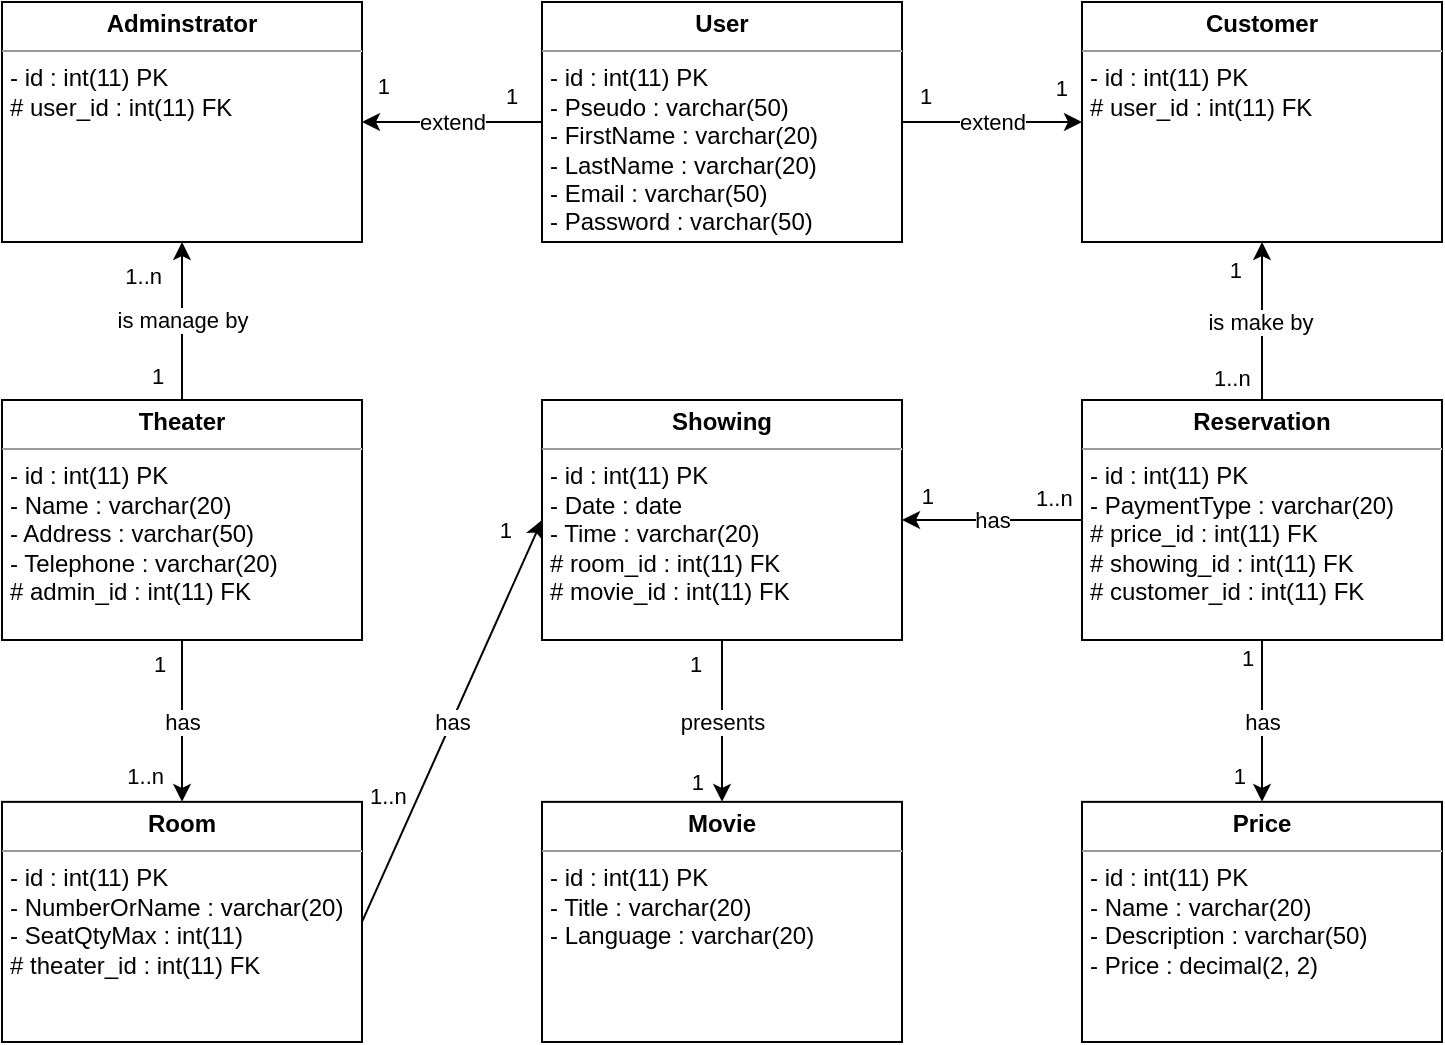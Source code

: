 <mxfile version="20.5.3" type="github" pages="2">
  <diagram id="gn1g1uADcrDrY_rKnY28" name="Page-1">
    <mxGraphModel dx="1662" dy="762" grid="1" gridSize="10" guides="1" tooltips="1" connect="1" arrows="1" fold="1" page="1" pageScale="1" pageWidth="827" pageHeight="1169" math="0" shadow="0">
      <root>
        <mxCell id="0" />
        <mxCell id="1" parent="0" />
        <mxCell id="pxloyE2LS41ZMPrz6FxU-19" value="&lt;p style=&quot;margin: 0px ; margin-top: 4px ; text-align: center&quot;&gt;&lt;b&gt;Theater&lt;/b&gt;&lt;/p&gt;&lt;hr size=&quot;1&quot;&gt;&lt;p style=&quot;margin: 0px ; margin-left: 4px&quot;&gt;- id : int(11) PK&lt;/p&gt;&lt;p style=&quot;margin: 0px ; margin-left: 4px&quot;&gt;- Name : varchar(20)&lt;/p&gt;&lt;p style=&quot;margin: 0px ; margin-left: 4px&quot;&gt;- Address : varchar(50)&lt;/p&gt;&lt;p style=&quot;margin: 0px ; margin-left: 4px&quot;&gt;- Telephone : varchar(20)&lt;/p&gt;&lt;p style=&quot;margin: 0px ; margin-left: 4px&quot;&gt;&lt;span style=&quot;background-color: initial;&quot;&gt;# admin_id : int(11) FK&lt;/span&gt;&lt;br&gt;&lt;/p&gt;" style="verticalAlign=top;align=left;overflow=fill;fontSize=12;fontFamily=Helvetica;html=1;" parent="1" vertex="1">
          <mxGeometry x="54" y="249" width="180" height="120" as="geometry" />
        </mxCell>
        <mxCell id="pxloyE2LS41ZMPrz6FxU-20" value="&lt;p style=&quot;margin: 0px ; margin-top: 4px ; text-align: center&quot;&gt;&lt;b&gt;Room&lt;/b&gt;&lt;/p&gt;&lt;hr size=&quot;1&quot;&gt;&lt;p style=&quot;margin: 0px ; margin-left: 4px&quot;&gt;- id : int(11) PK&lt;/p&gt;&lt;p style=&quot;margin: 0px ; margin-left: 4px&quot;&gt;- NumberOrName : varchar(20)&lt;/p&gt;&lt;p style=&quot;margin: 0px ; margin-left: 4px&quot;&gt;- SeatQtyMax : int(11)&lt;/p&gt;&lt;p style=&quot;margin: 0px ; margin-left: 4px&quot;&gt;# theater_id : int(11) FK&lt;/p&gt;&lt;p style=&quot;margin: 0px ; margin-left: 4px&quot;&gt;&lt;br&gt;&lt;/p&gt;" style="verticalAlign=top;align=left;overflow=fill;fontSize=12;fontFamily=Helvetica;html=1;" parent="1" vertex="1">
          <mxGeometry x="54" y="449.93" width="180" height="120.07" as="geometry" />
        </mxCell>
        <mxCell id="pxloyE2LS41ZMPrz6FxU-21" value="&lt;p style=&quot;margin: 0px ; margin-top: 4px ; text-align: center&quot;&gt;&lt;b&gt;Movie&lt;/b&gt;&lt;/p&gt;&lt;hr size=&quot;1&quot;&gt;&lt;p style=&quot;margin: 0px ; margin-left: 4px&quot;&gt;- id : int(11) PK&lt;/p&gt;&lt;p style=&quot;margin: 0px ; margin-left: 4px&quot;&gt;- Title : varchar(20)&lt;/p&gt;&lt;p style=&quot;margin: 0px ; margin-left: 4px&quot;&gt;- Language : varchar(20)&lt;/p&gt;" style="verticalAlign=top;align=left;overflow=fill;fontSize=12;fontFamily=Helvetica;html=1;" parent="1" vertex="1">
          <mxGeometry x="324" y="449.93" width="180" height="120.07" as="geometry" />
        </mxCell>
        <mxCell id="pxloyE2LS41ZMPrz6FxU-23" value="&lt;p style=&quot;margin: 0px ; margin-top: 4px ; text-align: center&quot;&gt;&lt;b&gt;Customer&lt;/b&gt;&lt;/p&gt;&lt;hr size=&quot;1&quot;&gt;&lt;p style=&quot;margin: 0px ; margin-left: 4px&quot;&gt;- id : int(11) PK&lt;/p&gt;&lt;p style=&quot;margin: 0px ; margin-left: 4px&quot;&gt;# user_id : int(11) FK&lt;/p&gt;" style="verticalAlign=top;align=left;overflow=fill;fontSize=12;fontFamily=Helvetica;html=1;" parent="1" vertex="1">
          <mxGeometry x="594" y="50" width="180" height="120" as="geometry" />
        </mxCell>
        <mxCell id="pxloyE2LS41ZMPrz6FxU-24" value="&lt;p style=&quot;margin: 0px ; margin-top: 4px ; text-align: center&quot;&gt;&lt;b&gt;User&lt;/b&gt;&lt;/p&gt;&lt;hr size=&quot;1&quot;&gt;&lt;p style=&quot;margin: 0px ; margin-left: 4px&quot;&gt;- id : int(11) PK&lt;/p&gt;&lt;p style=&quot;margin: 0px ; margin-left: 4px&quot;&gt;- Pseudo : varchar(50)&lt;/p&gt;&lt;p style=&quot;margin: 0px ; margin-left: 4px&quot;&gt;- FirstName : varchar(20)&lt;/p&gt;&lt;p style=&quot;margin: 0px ; margin-left: 4px&quot;&gt;- LastName : varchar(20)&lt;/p&gt;&lt;p style=&quot;margin: 0px ; margin-left: 4px&quot;&gt;- Email : varchar(50)&lt;/p&gt;&lt;p style=&quot;margin: 0px ; margin-left: 4px&quot;&gt;- Password : varchar(50)&lt;/p&gt;&lt;p style=&quot;margin: 0px ; margin-left: 4px&quot;&gt;&lt;br&gt;&lt;/p&gt;" style="verticalAlign=top;align=left;overflow=fill;fontSize=12;fontFamily=Helvetica;html=1;" parent="1" vertex="1">
          <mxGeometry x="324" y="50" width="180" height="120" as="geometry" />
        </mxCell>
        <mxCell id="pxloyE2LS41ZMPrz6FxU-25" value="&lt;p style=&quot;margin: 0px ; margin-top: 4px ; text-align: center&quot;&gt;&lt;b&gt;Adminstrator&lt;/b&gt;&lt;/p&gt;&lt;hr size=&quot;1&quot;&gt;&lt;p style=&quot;margin: 0px ; margin-left: 4px&quot;&gt;- id : int(11) PK&lt;/p&gt;&lt;p style=&quot;margin: 0px ; margin-left: 4px&quot;&gt;# user_id : int(11) FK&lt;/p&gt;" style="verticalAlign=top;align=left;overflow=fill;fontSize=12;fontFamily=Helvetica;html=1;" parent="1" vertex="1">
          <mxGeometry x="54" y="50" width="180" height="120" as="geometry" />
        </mxCell>
        <mxCell id="pxloyE2LS41ZMPrz6FxU-30" value="" style="endArrow=classic;html=1;rounded=0;entryX=0.5;entryY=1;entryDx=0;entryDy=0;exitX=0.5;exitY=0;exitDx=0;exitDy=0;" parent="1" source="pxloyE2LS41ZMPrz6FxU-19" target="pxloyE2LS41ZMPrz6FxU-25" edge="1">
          <mxGeometry relative="1" as="geometry">
            <mxPoint x="104" y="200" as="sourcePoint" />
            <mxPoint x="324" y="130.04" as="targetPoint" />
          </mxGeometry>
        </mxCell>
        <mxCell id="pxloyE2LS41ZMPrz6FxU-31" value="is manage by" style="edgeLabel;resizable=0;html=1;align=center;verticalAlign=middle;" parent="pxloyE2LS41ZMPrz6FxU-30" connectable="0" vertex="1">
          <mxGeometry relative="1" as="geometry">
            <mxPoint y="-1" as="offset" />
          </mxGeometry>
        </mxCell>
        <mxCell id="pxloyE2LS41ZMPrz6FxU-32" value="1" style="edgeLabel;resizable=0;html=1;align=left;verticalAlign=bottom;" parent="pxloyE2LS41ZMPrz6FxU-30" connectable="0" vertex="1">
          <mxGeometry x="-1" relative="1" as="geometry">
            <mxPoint x="-17" y="-4" as="offset" />
          </mxGeometry>
        </mxCell>
        <mxCell id="pxloyE2LS41ZMPrz6FxU-33" value="1..n" style="edgeLabel;resizable=0;html=1;align=right;verticalAlign=bottom;" parent="pxloyE2LS41ZMPrz6FxU-30" connectable="0" vertex="1">
          <mxGeometry x="1" relative="1" as="geometry">
            <mxPoint x="-10" y="25" as="offset" />
          </mxGeometry>
        </mxCell>
        <mxCell id="pxloyE2LS41ZMPrz6FxU-35" value="" style="endArrow=classic;html=1;rounded=0;exitX=0.5;exitY=1;exitDx=0;exitDy=0;entryX=0.5;entryY=0;entryDx=0;entryDy=0;" parent="1" source="pxloyE2LS41ZMPrz6FxU-19" target="pxloyE2LS41ZMPrz6FxU-20" edge="1">
          <mxGeometry relative="1" as="geometry">
            <mxPoint x="108" y="479" as="sourcePoint" />
            <mxPoint x="204" y="400" as="targetPoint" />
          </mxGeometry>
        </mxCell>
        <mxCell id="pxloyE2LS41ZMPrz6FxU-36" value="has" style="edgeLabel;resizable=0;html=1;align=center;verticalAlign=middle;" parent="pxloyE2LS41ZMPrz6FxU-35" connectable="0" vertex="1">
          <mxGeometry relative="1" as="geometry" />
        </mxCell>
        <mxCell id="pxloyE2LS41ZMPrz6FxU-37" value="1" style="edgeLabel;resizable=0;html=1;align=left;verticalAlign=bottom;" parent="pxloyE2LS41ZMPrz6FxU-35" connectable="0" vertex="1">
          <mxGeometry x="-1" relative="1" as="geometry">
            <mxPoint x="-16" y="20" as="offset" />
          </mxGeometry>
        </mxCell>
        <mxCell id="pxloyE2LS41ZMPrz6FxU-38" value="1..n" style="edgeLabel;resizable=0;html=1;align=right;verticalAlign=bottom;" parent="pxloyE2LS41ZMPrz6FxU-35" connectable="0" vertex="1">
          <mxGeometry x="1" relative="1" as="geometry">
            <mxPoint x="-9" y="-5" as="offset" />
          </mxGeometry>
        </mxCell>
        <mxCell id="bhPJH6hLJn69tjD6x8yb-1" value="&lt;p style=&quot;margin: 0px ; margin-top: 4px ; text-align: center&quot;&gt;&lt;b&gt;Reservation&lt;/b&gt;&lt;/p&gt;&lt;hr size=&quot;1&quot;&gt;&lt;p style=&quot;margin: 0px ; margin-left: 4px&quot;&gt;- id : int(11) PK&lt;/p&gt;&lt;p style=&quot;margin: 0px ; margin-left: 4px&quot;&gt;- PaymentType : varchar(20)&lt;/p&gt;&lt;p style=&quot;margin: 0px ; margin-left: 4px&quot;&gt;&lt;span&gt;# price_id : int(11) FK&lt;/span&gt;&lt;/p&gt;&lt;p style=&quot;margin: 0px ; margin-left: 4px&quot;&gt;&lt;span&gt;# showing_id : int(11) FK&lt;/span&gt;&lt;/p&gt;&lt;p style=&quot;margin: 0px ; margin-left: 4px&quot;&gt;&lt;span&gt;# customer_id : int(11) FK&lt;/span&gt;&lt;/p&gt;" style="verticalAlign=top;align=left;overflow=fill;fontSize=12;fontFamily=Helvetica;html=1;" parent="1" vertex="1">
          <mxGeometry x="594" y="249" width="180" height="120" as="geometry" />
        </mxCell>
        <mxCell id="bhPJH6hLJn69tjD6x8yb-11" value="1" style="endArrow=classic;html=1;rounded=0;entryX=0.5;entryY=1;entryDx=0;entryDy=0;exitX=0.5;exitY=0;exitDx=0;exitDy=0;" parent="1" source="bhPJH6hLJn69tjD6x8yb-1" target="pxloyE2LS41ZMPrz6FxU-23" edge="1">
          <mxGeometry relative="1" as="geometry">
            <mxPoint x="724" y="220" as="sourcePoint" />
            <mxPoint x="558" y="790" as="targetPoint" />
          </mxGeometry>
        </mxCell>
        <mxCell id="bhPJH6hLJn69tjD6x8yb-12" value="is make by" style="edgeLabel;resizable=0;html=1;align=center;verticalAlign=middle;" parent="bhPJH6hLJn69tjD6x8yb-11" connectable="0" vertex="1">
          <mxGeometry relative="1" as="geometry">
            <mxPoint x="-1" as="offset" />
          </mxGeometry>
        </mxCell>
        <mxCell id="bhPJH6hLJn69tjD6x8yb-13" value="1..n" style="edgeLabel;resizable=0;html=1;align=left;verticalAlign=bottom;" parent="bhPJH6hLJn69tjD6x8yb-11" connectable="0" vertex="1">
          <mxGeometry x="-1" relative="1" as="geometry">
            <mxPoint x="-26" y="-3" as="offset" />
          </mxGeometry>
        </mxCell>
        <mxCell id="bhPJH6hLJn69tjD6x8yb-14" value="1" style="edgeLabel;resizable=0;html=1;align=right;verticalAlign=bottom;" parent="bhPJH6hLJn69tjD6x8yb-11" connectable="0" vertex="1">
          <mxGeometry x="1" relative="1" as="geometry">
            <mxPoint x="-10" y="22" as="offset" />
          </mxGeometry>
        </mxCell>
        <mxCell id="bhPJH6hLJn69tjD6x8yb-20" value="" style="endArrow=classic;html=1;rounded=0;exitX=1;exitY=0.5;exitDx=0;exitDy=0;entryX=0;entryY=0.5;entryDx=0;entryDy=0;" parent="1" source="pxloyE2LS41ZMPrz6FxU-24" target="pxloyE2LS41ZMPrz6FxU-23" edge="1">
          <mxGeometry relative="1" as="geometry">
            <mxPoint x="602" y="430" as="sourcePoint" />
            <mxPoint x="674" y="90" as="targetPoint" />
          </mxGeometry>
        </mxCell>
        <mxCell id="bhPJH6hLJn69tjD6x8yb-21" value="extend" style="edgeLabel;resizable=0;html=1;align=center;verticalAlign=middle;" parent="bhPJH6hLJn69tjD6x8yb-20" connectable="0" vertex="1">
          <mxGeometry relative="1" as="geometry" />
        </mxCell>
        <mxCell id="bhPJH6hLJn69tjD6x8yb-22" value="1" style="edgeLabel;resizable=0;html=1;align=left;verticalAlign=bottom;" parent="bhPJH6hLJn69tjD6x8yb-20" connectable="0" vertex="1">
          <mxGeometry x="-1" relative="1" as="geometry">
            <mxPoint x="7" y="-5" as="offset" />
          </mxGeometry>
        </mxCell>
        <mxCell id="bhPJH6hLJn69tjD6x8yb-23" value="1" style="edgeLabel;resizable=0;html=1;align=right;verticalAlign=bottom;" parent="bhPJH6hLJn69tjD6x8yb-20" connectable="0" vertex="1">
          <mxGeometry x="1" relative="1" as="geometry">
            <mxPoint x="-7" y="-9" as="offset" />
          </mxGeometry>
        </mxCell>
        <mxCell id="bhPJH6hLJn69tjD6x8yb-28" value="" style="endArrow=classic;html=1;rounded=0;exitX=0;exitY=0.5;exitDx=0;exitDy=0;entryX=1;entryY=0.5;entryDx=0;entryDy=0;" parent="1" source="pxloyE2LS41ZMPrz6FxU-24" target="pxloyE2LS41ZMPrz6FxU-25" edge="1">
          <mxGeometry relative="1" as="geometry">
            <mxPoint x="448" y="480" as="sourcePoint" />
            <mxPoint x="398" y="200" as="targetPoint" />
          </mxGeometry>
        </mxCell>
        <mxCell id="bhPJH6hLJn69tjD6x8yb-29" value="extend" style="edgeLabel;resizable=0;html=1;align=center;verticalAlign=middle;" parent="bhPJH6hLJn69tjD6x8yb-28" connectable="0" vertex="1">
          <mxGeometry relative="1" as="geometry" />
        </mxCell>
        <mxCell id="bhPJH6hLJn69tjD6x8yb-30" value="1" style="edgeLabel;resizable=0;html=1;align=left;verticalAlign=bottom;" parent="bhPJH6hLJn69tjD6x8yb-28" connectable="0" vertex="1">
          <mxGeometry x="-1" relative="1" as="geometry">
            <mxPoint x="-20" y="-5" as="offset" />
          </mxGeometry>
        </mxCell>
        <mxCell id="bhPJH6hLJn69tjD6x8yb-31" value="1" style="edgeLabel;resizable=0;html=1;align=right;verticalAlign=bottom;" parent="bhPJH6hLJn69tjD6x8yb-28" connectable="0" vertex="1">
          <mxGeometry x="1" relative="1" as="geometry">
            <mxPoint x="14" y="-10" as="offset" />
          </mxGeometry>
        </mxCell>
        <mxCell id="bhPJH6hLJn69tjD6x8yb-36" value="&lt;p style=&quot;margin: 0px ; margin-top: 4px ; text-align: center&quot;&gt;&lt;b&gt;Showing&lt;/b&gt;&lt;/p&gt;&lt;hr size=&quot;1&quot;&gt;&lt;p style=&quot;margin: 0px ; margin-left: 4px&quot;&gt;- id : int(11) PK&lt;/p&gt;&lt;p style=&quot;margin: 0px ; margin-left: 4px&quot;&gt;- Date : date&lt;/p&gt;&lt;p style=&quot;margin: 0px ; margin-left: 4px&quot;&gt;- Time : varchar(20)&lt;/p&gt;&lt;p style=&quot;margin: 0px ; margin-left: 4px&quot;&gt;# room_id : int(11) FK&lt;/p&gt;&lt;p style=&quot;margin: 0px ; margin-left: 4px&quot;&gt;# movie_id : int(11) FK&lt;br&gt;&lt;/p&gt;" style="verticalAlign=top;align=left;overflow=fill;fontSize=12;fontFamily=Helvetica;html=1;" parent="1" vertex="1">
          <mxGeometry x="324" y="249" width="180" height="120" as="geometry" />
        </mxCell>
        <mxCell id="bhPJH6hLJn69tjD6x8yb-39" value="" style="endArrow=classic;html=1;rounded=0;exitX=0.5;exitY=1;exitDx=0;exitDy=0;entryX=0.5;entryY=0;entryDx=0;entryDy=0;" parent="1" source="bhPJH6hLJn69tjD6x8yb-36" target="pxloyE2LS41ZMPrz6FxU-21" edge="1">
          <mxGeometry relative="1" as="geometry">
            <mxPoint x="218" y="669" as="sourcePoint" />
            <mxPoint x="138" y="699" as="targetPoint" />
          </mxGeometry>
        </mxCell>
        <mxCell id="bhPJH6hLJn69tjD6x8yb-40" value="presents" style="edgeLabel;resizable=0;html=1;align=center;verticalAlign=middle;" parent="bhPJH6hLJn69tjD6x8yb-39" connectable="0" vertex="1">
          <mxGeometry relative="1" as="geometry" />
        </mxCell>
        <mxCell id="bhPJH6hLJn69tjD6x8yb-41" value="1" style="edgeLabel;resizable=0;html=1;align=left;verticalAlign=bottom;" parent="bhPJH6hLJn69tjD6x8yb-39" connectable="0" vertex="1">
          <mxGeometry x="-1" relative="1" as="geometry">
            <mxPoint x="-18" y="20" as="offset" />
          </mxGeometry>
        </mxCell>
        <mxCell id="bhPJH6hLJn69tjD6x8yb-42" value="1" style="edgeLabel;resizable=0;html=1;align=right;verticalAlign=bottom;" parent="bhPJH6hLJn69tjD6x8yb-39" connectable="0" vertex="1">
          <mxGeometry x="1" relative="1" as="geometry">
            <mxPoint x="-9" y="-2" as="offset" />
          </mxGeometry>
        </mxCell>
        <mxCell id="bhPJH6hLJn69tjD6x8yb-47" value="" style="endArrow=classic;html=1;rounded=0;exitX=0;exitY=0.5;exitDx=0;exitDy=0;entryX=1;entryY=0.5;entryDx=0;entryDy=0;" parent="1" source="bhPJH6hLJn69tjD6x8yb-1" target="bhPJH6hLJn69tjD6x8yb-36" edge="1">
          <mxGeometry relative="1" as="geometry">
            <mxPoint x="368" y="619" as="sourcePoint" />
            <mxPoint x="544" y="339" as="targetPoint" />
          </mxGeometry>
        </mxCell>
        <mxCell id="bhPJH6hLJn69tjD6x8yb-48" value="has" style="edgeLabel;resizable=0;html=1;align=center;verticalAlign=middle;" parent="bhPJH6hLJn69tjD6x8yb-47" connectable="0" vertex="1">
          <mxGeometry relative="1" as="geometry" />
        </mxCell>
        <mxCell id="bhPJH6hLJn69tjD6x8yb-49" value="1..n" style="edgeLabel;resizable=0;html=1;align=left;verticalAlign=bottom;" parent="bhPJH6hLJn69tjD6x8yb-47" connectable="0" vertex="1">
          <mxGeometry x="-1" relative="1" as="geometry">
            <mxPoint x="-25" y="-3" as="offset" />
          </mxGeometry>
        </mxCell>
        <mxCell id="bhPJH6hLJn69tjD6x8yb-50" value="1" style="edgeLabel;resizable=0;html=1;align=right;verticalAlign=bottom;" parent="bhPJH6hLJn69tjD6x8yb-47" connectable="0" vertex="1">
          <mxGeometry x="1" relative="1" as="geometry">
            <mxPoint x="16" y="-4" as="offset" />
          </mxGeometry>
        </mxCell>
        <mxCell id="bhPJH6hLJn69tjD6x8yb-60" value="&lt;p style=&quot;margin: 0px ; margin-top: 4px ; text-align: center&quot;&gt;&lt;b&gt;Price&lt;/b&gt;&lt;/p&gt;&lt;hr size=&quot;1&quot;&gt;&lt;p style=&quot;margin: 0px ; margin-left: 4px&quot;&gt;- id : int(11) PK&lt;/p&gt;&lt;p style=&quot;margin: 0px ; margin-left: 4px&quot;&gt;- Name : varchar(20)&lt;/p&gt;&lt;p style=&quot;margin: 0px ; margin-left: 4px&quot;&gt;- Description : varchar(50)&lt;/p&gt;&lt;p style=&quot;margin: 0px ; margin-left: 4px&quot;&gt;- Price : decimal(2, 2)&lt;/p&gt;" style="verticalAlign=top;align=left;overflow=fill;fontSize=12;fontFamily=Helvetica;html=1;" parent="1" vertex="1">
          <mxGeometry x="594" y="449.93" width="180" height="120.07" as="geometry" />
        </mxCell>
        <mxCell id="bhPJH6hLJn69tjD6x8yb-61" value="" style="endArrow=classic;html=1;rounded=0;entryX=0.5;entryY=0;entryDx=0;entryDy=0;exitX=0.5;exitY=1;exitDx=0;exitDy=0;" parent="1" source="bhPJH6hLJn69tjD6x8yb-1" target="bhPJH6hLJn69tjD6x8yb-60" edge="1">
          <mxGeometry relative="1" as="geometry">
            <mxPoint x="554" y="369" as="sourcePoint" />
            <mxPoint x="714" y="369" as="targetPoint" />
          </mxGeometry>
        </mxCell>
        <mxCell id="bhPJH6hLJn69tjD6x8yb-62" value="has" style="edgeLabel;resizable=0;html=1;align=center;verticalAlign=middle;" parent="bhPJH6hLJn69tjD6x8yb-61" connectable="0" vertex="1">
          <mxGeometry relative="1" as="geometry" />
        </mxCell>
        <mxCell id="bhPJH6hLJn69tjD6x8yb-63" value="1" style="edgeLabel;resizable=0;html=1;align=left;verticalAlign=bottom;" parent="bhPJH6hLJn69tjD6x8yb-61" connectable="0" vertex="1">
          <mxGeometry x="-1" relative="1" as="geometry">
            <mxPoint x="-12" y="17" as="offset" />
          </mxGeometry>
        </mxCell>
        <mxCell id="bhPJH6hLJn69tjD6x8yb-64" value="1" style="edgeLabel;resizable=0;html=1;align=right;verticalAlign=bottom;" parent="bhPJH6hLJn69tjD6x8yb-61" connectable="0" vertex="1">
          <mxGeometry x="1" relative="1" as="geometry">
            <mxPoint x="-8" y="-5" as="offset" />
          </mxGeometry>
        </mxCell>
        <mxCell id="vuyppv7UaTAfNrmiqc8r-5" value="" style="endArrow=classic;html=1;rounded=0;entryX=0;entryY=0.5;entryDx=0;entryDy=0;exitX=1;exitY=0.5;exitDx=0;exitDy=0;" parent="1" source="pxloyE2LS41ZMPrz6FxU-20" target="bhPJH6hLJn69tjD6x8yb-36" edge="1">
          <mxGeometry relative="1" as="geometry">
            <mxPoint x="254" y="410" as="sourcePoint" />
            <mxPoint x="484" y="250" as="targetPoint" />
          </mxGeometry>
        </mxCell>
        <mxCell id="vuyppv7UaTAfNrmiqc8r-6" value="has" style="edgeLabel;resizable=0;html=1;align=center;verticalAlign=middle;" parent="vuyppv7UaTAfNrmiqc8r-5" connectable="0" vertex="1">
          <mxGeometry relative="1" as="geometry" />
        </mxCell>
        <mxCell id="vuyppv7UaTAfNrmiqc8r-7" value="1..n" style="edgeLabel;resizable=0;html=1;align=left;verticalAlign=bottom;" parent="vuyppv7UaTAfNrmiqc8r-5" connectable="0" vertex="1">
          <mxGeometry x="-1" relative="1" as="geometry">
            <mxPoint x="2" y="-54" as="offset" />
          </mxGeometry>
        </mxCell>
        <mxCell id="vuyppv7UaTAfNrmiqc8r-8" value="1" style="edgeLabel;resizable=0;html=1;align=right;verticalAlign=bottom;" parent="vuyppv7UaTAfNrmiqc8r-5" connectable="0" vertex="1">
          <mxGeometry x="1" relative="1" as="geometry">
            <mxPoint x="-14" y="13" as="offset" />
          </mxGeometry>
        </mxCell>
      </root>
    </mxGraphModel>
  </diagram>
  <diagram id="5n2cu9X_M6HLrLUtGKDn" name="Page-2">
    <mxGraphModel dx="5540" dy="2540" grid="1" gridSize="10" guides="1" tooltips="1" connect="1" arrows="1" fold="1" page="1" pageScale="1" pageWidth="827" pageHeight="1169" math="0" shadow="0">
      <root>
        <mxCell id="0" />
        <mxCell id="1" parent="0" />
        <mxCell id="mI4yjjVioNBe-Yd8I1r4-2" value="&lt;p style=&quot;margin:0px;margin-top:4px;text-align:center;&quot;&gt;&lt;b&gt;User&lt;/b&gt;&lt;/p&gt;&lt;hr size=&quot;1&quot;&gt;&lt;p style=&quot;margin:0px;margin-left:4px;&quot;&gt;- id&lt;/p&gt;&lt;p style=&quot;margin:0px;margin-left:4px;&quot;&gt;- speudo&lt;/p&gt;&lt;p style=&quot;margin:0px;margin-left:4px;&quot;&gt;- firstname&lt;/p&gt;&lt;p style=&quot;margin:0px;margin-left:4px;&quot;&gt;- lastname&lt;/p&gt;&lt;p style=&quot;margin:0px;margin-left:4px;&quot;&gt;- email&lt;/p&gt;&lt;p style=&quot;margin:0px;margin-left:4px;&quot;&gt;- password&lt;/p&gt;&lt;p style=&quot;margin:0px;margin-left:4px;&quot;&gt;- role&lt;/p&gt;" style="verticalAlign=top;align=left;overflow=fill;fontSize=12;fontFamily=Helvetica;html=1;fillColor=#FFFFC0;" vertex="1" parent="1">
          <mxGeometry x="333" y="14" width="160" height="140" as="geometry" />
        </mxCell>
        <mxCell id="75I55Jk1xzkpSNGKFOKv-5" style="edgeStyle=orthogonalEdgeStyle;rounded=0;orthogonalLoop=1;jettySize=auto;html=1;entryX=0.5;entryY=0;entryDx=0;entryDy=0;" edge="1" parent="1" source="DyM7JuEnP-XxKG2MLE6O-1" target="f14kv7XcFt5IMZ00B-av-1">
          <mxGeometry relative="1" as="geometry" />
        </mxCell>
        <mxCell id="DyM7JuEnP-XxKG2MLE6O-1" value="&lt;p style=&quot;margin:0px;margin-top:4px;text-align:center;&quot;&gt;&lt;b&gt;Customer&lt;/b&gt;&lt;/p&gt;&lt;hr size=&quot;1&quot;&gt;&lt;p style=&quot;margin:0px;margin-left:4px;&quot;&gt;- id&lt;/p&gt;" style="verticalAlign=top;align=left;overflow=fill;fontSize=12;fontFamily=Helvetica;html=1;fillColor=#FFFFC0;" vertex="1" parent="1">
          <mxGeometry x="493" y="220" width="160" height="70" as="geometry" />
        </mxCell>
        <mxCell id="75I55Jk1xzkpSNGKFOKv-1" style="edgeStyle=orthogonalEdgeStyle;rounded=0;orthogonalLoop=1;jettySize=auto;html=1;entryX=0.5;entryY=0;entryDx=0;entryDy=0;" edge="1" parent="1" source="xfjvlvNq3erFRb0TDwO_-1" target="LIwZEnsQAAgLuCCmln2l-1">
          <mxGeometry relative="1" as="geometry" />
        </mxCell>
        <mxCell id="xfjvlvNq3erFRb0TDwO_-1" value="&lt;p style=&quot;margin:0px;margin-top:4px;text-align:center;&quot;&gt;&lt;b&gt;Manager&lt;/b&gt;&lt;/p&gt;&lt;hr size=&quot;1&quot;&gt;&lt;p style=&quot;margin:0px;margin-left:4px;&quot;&gt;- id&lt;/p&gt;" style="verticalAlign=top;align=left;overflow=fill;fontSize=12;fontFamily=Helvetica;html=1;fillColor=#FFFFC0;" vertex="1" parent="1">
          <mxGeometry x="173" y="220" width="160" height="70" as="geometry" />
        </mxCell>
        <mxCell id="75I55Jk1xzkpSNGKFOKv-2" style="edgeStyle=orthogonalEdgeStyle;rounded=0;orthogonalLoop=1;jettySize=auto;html=1;entryX=0.5;entryY=0;entryDx=0;entryDy=0;" edge="1" parent="1" source="LIwZEnsQAAgLuCCmln2l-1" target="179UCSulVDHbVf-2lWNd-1">
          <mxGeometry relative="1" as="geometry" />
        </mxCell>
        <mxCell id="LIwZEnsQAAgLuCCmln2l-1" value="&lt;p style=&quot;margin:0px;margin-top:4px;text-align:center;&quot;&gt;&lt;b&gt;Theater&lt;/b&gt;&lt;/p&gt;&lt;hr size=&quot;1&quot;&gt;&lt;p style=&quot;margin:0px;margin-left:4px;&quot;&gt;- id&lt;/p&gt;&lt;p style=&quot;margin:0px;margin-left:4px;&quot;&gt;- name&lt;/p&gt;&lt;p style=&quot;margin:0px;margin-left:4px;&quot;&gt;- address&lt;/p&gt;&lt;p style=&quot;margin:0px;margin-left:4px;&quot;&gt;- phone&lt;/p&gt;&lt;p style=&quot;margin:0px;margin-left:4px;&quot;&gt;&lt;br&gt;&lt;/p&gt;" style="verticalAlign=top;align=left;overflow=fill;fontSize=12;fontFamily=Helvetica;html=1;fillColor=#FFFFC0;" vertex="1" parent="1">
          <mxGeometry x="64" y="360" width="160" height="110" as="geometry" />
        </mxCell>
        <mxCell id="75I55Jk1xzkpSNGKFOKv-3" style="edgeStyle=orthogonalEdgeStyle;rounded=0;orthogonalLoop=1;jettySize=auto;html=1;entryX=0;entryY=0.5;entryDx=0;entryDy=0;" edge="1" parent="1" source="179UCSulVDHbVf-2lWNd-1" target="pqLdJGgUXyrKtCwEcufm-1">
          <mxGeometry relative="1" as="geometry" />
        </mxCell>
        <mxCell id="179UCSulVDHbVf-2lWNd-1" value="&lt;p style=&quot;margin:0px;margin-top:4px;text-align:center;&quot;&gt;&lt;b&gt;Room&lt;/b&gt;&lt;/p&gt;&lt;hr size=&quot;1&quot;&gt;&lt;p style=&quot;margin:0px;margin-left:4px;&quot;&gt;- id&lt;/p&gt;&lt;p style=&quot;margin:0px;margin-left:4px;&quot;&gt;- numberOrName&lt;/p&gt;&lt;p style=&quot;margin:0px;margin-left:4px;&quot;&gt;- seatQtMax&lt;/p&gt;&lt;p style=&quot;margin:0px;margin-left:4px;&quot;&gt;&lt;br&gt;&lt;/p&gt;" style="verticalAlign=top;align=left;overflow=fill;fontSize=12;fontFamily=Helvetica;html=1;fillColor=#FFFFC0;" vertex="1" parent="1">
          <mxGeometry x="64" y="540" width="160" height="110" as="geometry" />
        </mxCell>
        <mxCell id="75I55Jk1xzkpSNGKFOKv-4" style="edgeStyle=orthogonalEdgeStyle;rounded=0;orthogonalLoop=1;jettySize=auto;html=1;entryX=0.5;entryY=0;entryDx=0;entryDy=0;" edge="1" parent="1" source="pqLdJGgUXyrKtCwEcufm-1" target="P0aYZbDk3un_Rb1M6cH7-1">
          <mxGeometry relative="1" as="geometry" />
        </mxCell>
        <mxCell id="pqLdJGgUXyrKtCwEcufm-1" value="&lt;p style=&quot;margin:0px;margin-top:4px;text-align:center;&quot;&gt;&lt;b&gt;Showing&lt;/b&gt;&lt;/p&gt;&lt;hr size=&quot;1&quot;&gt;&lt;p style=&quot;margin:0px;margin-left:4px;&quot;&gt;- id&lt;/p&gt;&lt;p style=&quot;margin:0px;margin-left:4px;&quot;&gt;- date&lt;/p&gt;&lt;p style=&quot;margin:0px;margin-left:4px;&quot;&gt;- time&lt;/p&gt;" style="verticalAlign=top;align=left;overflow=fill;fontSize=12;fontFamily=Helvetica;html=1;fillColor=#FFFFC0;" vertex="1" parent="1">
          <mxGeometry x="334" y="360" width="160" height="110" as="geometry" />
        </mxCell>
        <mxCell id="P0aYZbDk3un_Rb1M6cH7-1" value="&lt;p style=&quot;margin:0px;margin-top:4px;text-align:center;&quot;&gt;&lt;b&gt;Movie&lt;/b&gt;&lt;/p&gt;&lt;hr size=&quot;1&quot;&gt;&lt;p style=&quot;margin:0px;margin-left:4px;&quot;&gt;- id&lt;/p&gt;&lt;p style=&quot;margin:0px;margin-left:4px;&quot;&gt;- title&lt;/p&gt;&lt;p style=&quot;margin:0px;margin-left:4px;&quot;&gt;- language&lt;/p&gt;" style="verticalAlign=top;align=left;overflow=fill;fontSize=12;fontFamily=Helvetica;html=1;fillColor=#FFFFC0;" vertex="1" parent="1">
          <mxGeometry x="334" y="540" width="160" height="110" as="geometry" />
        </mxCell>
        <mxCell id="75I55Jk1xzkpSNGKFOKv-6" style="edgeStyle=orthogonalEdgeStyle;rounded=0;orthogonalLoop=1;jettySize=auto;html=1;entryX=0.5;entryY=0;entryDx=0;entryDy=0;" edge="1" parent="1" source="f14kv7XcFt5IMZ00B-av-1" target="bz9z72BaSoh68teuq9eb-1">
          <mxGeometry relative="1" as="geometry" />
        </mxCell>
        <mxCell id="75I55Jk1xzkpSNGKFOKv-8" style="edgeStyle=orthogonalEdgeStyle;rounded=0;orthogonalLoop=1;jettySize=auto;html=1;entryX=1;entryY=0.5;entryDx=0;entryDy=0;" edge="1" parent="1" source="f14kv7XcFt5IMZ00B-av-1" target="pqLdJGgUXyrKtCwEcufm-1">
          <mxGeometry relative="1" as="geometry" />
        </mxCell>
        <mxCell id="f14kv7XcFt5IMZ00B-av-1" value="&lt;p style=&quot;margin:0px;margin-top:4px;text-align:center;&quot;&gt;&lt;b&gt;Reservation&lt;/b&gt;&lt;/p&gt;&lt;hr size=&quot;1&quot;&gt;&lt;p style=&quot;margin:0px;margin-left:4px;&quot;&gt;- id&lt;/p&gt;&lt;p style=&quot;margin:0px;margin-left:4px;&quot;&gt;&lt;span style=&quot;background-color: initial;&quot;&gt;- paymentType&lt;/span&gt;&lt;/p&gt;" style="verticalAlign=top;align=left;overflow=fill;fontSize=12;fontFamily=Helvetica;html=1;fillColor=#FFFFC0;" vertex="1" parent="1">
          <mxGeometry x="604" y="360" width="160" height="110" as="geometry" />
        </mxCell>
        <mxCell id="bz9z72BaSoh68teuq9eb-1" value="&lt;p style=&quot;margin:0px;margin-top:4px;text-align:center;&quot;&gt;&lt;b&gt;Price&lt;/b&gt;&lt;/p&gt;&lt;hr size=&quot;1&quot;&gt;&lt;p style=&quot;margin:0px;margin-left:4px;&quot;&gt;- id&lt;/p&gt;&lt;p style=&quot;margin:0px;margin-left:4px;&quot;&gt;&lt;span style=&quot;background-color: initial;&quot;&gt;- name&lt;/span&gt;&lt;/p&gt;&lt;p style=&quot;margin:0px;margin-left:4px;&quot;&gt;&lt;span style=&quot;background-color: initial;&quot;&gt;- description&lt;/span&gt;&lt;/p&gt;&lt;p style=&quot;margin:0px;margin-left:4px;&quot;&gt;&lt;span style=&quot;background-color: initial;&quot;&gt;- price&lt;/span&gt;&lt;/p&gt;" style="verticalAlign=top;align=left;overflow=fill;fontSize=12;fontFamily=Helvetica;html=1;fillColor=#FFFFC0;" vertex="1" parent="1">
          <mxGeometry x="604" y="540" width="160" height="110" as="geometry" />
        </mxCell>
        <mxCell id="2jpl_ahFabGORY4vjG8K-1" value="MCD" style="text;align=center;fontStyle=1;verticalAlign=middle;spacingLeft=3;spacingRight=3;strokeColor=none;rotatable=0;points=[[0,0.5],[1,0.5]];portConstraint=eastwest;" vertex="1" parent="1">
          <mxGeometry x="10" y="14" width="80" height="26" as="geometry" />
        </mxCell>
        <mxCell id="2jpl_ahFabGORY4vjG8K-2" value="" style="endArrow=diamondThin;endFill=1;endSize=24;html=1;rounded=0;exitX=0.5;exitY=0;exitDx=0;exitDy=0;entryX=0;entryY=0.5;entryDx=0;entryDy=0;" edge="1" parent="1" source="xfjvlvNq3erFRb0TDwO_-1" target="mI4yjjVioNBe-Yd8I1r4-2">
          <mxGeometry width="160" relative="1" as="geometry">
            <mxPoint x="130" y="120" as="sourcePoint" />
            <mxPoint x="290" y="120" as="targetPoint" />
            <Array as="points">
              <mxPoint x="253" y="84" />
            </Array>
          </mxGeometry>
        </mxCell>
        <mxCell id="2jpl_ahFabGORY4vjG8K-3" value="" style="endArrow=diamondThin;endFill=1;endSize=24;html=1;rounded=0;exitX=0.5;exitY=0;exitDx=0;exitDy=0;entryX=1;entryY=0.5;entryDx=0;entryDy=0;" edge="1" parent="1" source="DyM7JuEnP-XxKG2MLE6O-1" target="mI4yjjVioNBe-Yd8I1r4-2">
          <mxGeometry width="160" relative="1" as="geometry">
            <mxPoint x="580" y="206" as="sourcePoint" />
            <mxPoint x="660" y="70" as="targetPoint" />
            <Array as="points">
              <mxPoint x="573" y="84" />
            </Array>
          </mxGeometry>
        </mxCell>
        <mxCell id="PfCf-923lu8lFOMRsc6E-1" value="1,n" style="text;html=1;strokeColor=none;fillColor=none;align=center;verticalAlign=middle;whiteSpace=wrap;rounded=0;" vertex="1" parent="1">
          <mxGeometry x="203" y="287" width="60" height="30" as="geometry" />
        </mxCell>
        <mxCell id="SNTpKYzss0tAd9E3lbWF-1" value="1,1" style="text;html=1;strokeColor=none;fillColor=none;align=center;verticalAlign=middle;whiteSpace=wrap;rounded=0;" vertex="1" parent="1">
          <mxGeometry x="94" y="330" width="60" height="30" as="geometry" />
        </mxCell>
        <mxCell id="SNTpKYzss0tAd9E3lbWF-2" value="1,n" style="text;html=1;strokeColor=none;fillColor=none;align=center;verticalAlign=middle;whiteSpace=wrap;rounded=0;" vertex="1" parent="1">
          <mxGeometry x="94" y="468" width="60" height="30" as="geometry" />
        </mxCell>
        <mxCell id="SNTpKYzss0tAd9E3lbWF-3" value="1,1" style="text;html=1;strokeColor=none;fillColor=none;align=center;verticalAlign=middle;whiteSpace=wrap;rounded=0;" vertex="1" parent="1">
          <mxGeometry x="94" y="514" width="60" height="30" as="geometry" />
        </mxCell>
        <mxCell id="SNTpKYzss0tAd9E3lbWF-4" value="1,1" style="text;html=1;strokeColor=none;fillColor=none;align=center;verticalAlign=middle;whiteSpace=wrap;rounded=0;" vertex="1" parent="1">
          <mxGeometry x="210" y="565" width="60" height="30" as="geometry" />
        </mxCell>
        <mxCell id="b4TJBhrCbL2wtplX6BNM-1" value="1,n" style="text;html=1;strokeColor=none;fillColor=none;align=center;verticalAlign=middle;whiteSpace=wrap;rounded=0;" vertex="1" parent="1">
          <mxGeometry x="286" y="385" width="60" height="30" as="geometry" />
        </mxCell>
        <mxCell id="b4TJBhrCbL2wtplX6BNM-2" value="1,1" style="text;html=1;strokeColor=none;fillColor=none;align=center;verticalAlign=middle;whiteSpace=wrap;rounded=0;" vertex="1" parent="1">
          <mxGeometry x="367" y="470" width="60" height="30" as="geometry" />
        </mxCell>
        <mxCell id="b4TJBhrCbL2wtplX6BNM-3" value="1,1" style="text;html=1;strokeColor=none;fillColor=none;align=center;verticalAlign=middle;whiteSpace=wrap;rounded=0;" vertex="1" parent="1">
          <mxGeometry x="367" y="510" width="60" height="30" as="geometry" />
        </mxCell>
        <mxCell id="HLrwIFqt_U5Eify2K3nS-1" value="1,n" style="text;html=1;strokeColor=none;fillColor=none;align=center;verticalAlign=middle;whiteSpace=wrap;rounded=0;" vertex="1" parent="1">
          <mxGeometry x="560" y="287" width="60" height="30" as="geometry" />
        </mxCell>
        <mxCell id="HLrwIFqt_U5Eify2K3nS-2" value="1,1" style="text;html=1;strokeColor=none;fillColor=none;align=center;verticalAlign=middle;whiteSpace=wrap;rounded=0;" vertex="1" parent="1">
          <mxGeometry x="675" y="330" width="60" height="30" as="geometry" />
        </mxCell>
        <mxCell id="HLrwIFqt_U5Eify2K3nS-3" value="1,1" style="text;html=1;strokeColor=none;fillColor=none;align=center;verticalAlign=middle;whiteSpace=wrap;rounded=0;" vertex="1" parent="1">
          <mxGeometry x="557" y="385" width="60" height="30" as="geometry" />
        </mxCell>
        <mxCell id="8E6ve-_-K6aR0YMBDX2Y-1" value="1,n" style="text;html=1;strokeColor=none;fillColor=none;align=center;verticalAlign=middle;whiteSpace=wrap;rounded=0;" vertex="1" parent="1">
          <mxGeometry x="482" y="385" width="60" height="30" as="geometry" />
        </mxCell>
        <mxCell id="8E6ve-_-K6aR0YMBDX2Y-2" value="1,1" style="text;html=1;strokeColor=none;fillColor=none;align=center;verticalAlign=middle;whiteSpace=wrap;rounded=0;" vertex="1" parent="1">
          <mxGeometry x="675" y="470" width="60" height="30" as="geometry" />
        </mxCell>
        <mxCell id="LAQU-KoOLdun7AfXwtjL-1" value="1,1" style="text;html=1;strokeColor=none;fillColor=none;align=center;verticalAlign=middle;whiteSpace=wrap;rounded=0;" vertex="1" parent="1">
          <mxGeometry x="675" y="511" width="60" height="30" as="geometry" />
        </mxCell>
        <mxCell id="WzG4Nw8vI7wUhZarL4T0-1" value="manages" style="text;html=1;strokeColor=none;fillColor=none;align=center;verticalAlign=middle;whiteSpace=wrap;rounded=0;" vertex="1" parent="1">
          <mxGeometry x="138" y="300" width="60" height="30" as="geometry" />
        </mxCell>
        <mxCell id="WzG4Nw8vI7wUhZarL4T0-3" value="makes" style="text;html=1;strokeColor=none;fillColor=none;align=center;verticalAlign=middle;whiteSpace=wrap;rounded=0;" vertex="1" parent="1">
          <mxGeometry x="637" y="300" width="60" height="30" as="geometry" />
        </mxCell>
        <mxCell id="WzG4Nw8vI7wUhZarL4T0-4" value="has" style="text;html=1;strokeColor=none;fillColor=none;align=center;verticalAlign=middle;whiteSpace=wrap;rounded=0;" vertex="1" parent="1">
          <mxGeometry x="131" y="490" width="60" height="30" as="geometry" />
        </mxCell>
        <mxCell id="7h7GHvvnhUItDeM-3UH6-1" value="has" style="text;html=1;strokeColor=none;fillColor=none;align=center;verticalAlign=middle;whiteSpace=wrap;rounded=0;" vertex="1" parent="1">
          <mxGeometry x="263" y="490" width="60" height="30" as="geometry" />
        </mxCell>
        <mxCell id="7h7GHvvnhUItDeM-3UH6-2" value="presents" style="text;html=1;strokeColor=none;fillColor=none;align=center;verticalAlign=middle;whiteSpace=wrap;rounded=0;" vertex="1" parent="1">
          <mxGeometry x="414" y="490" width="60" height="30" as="geometry" />
        </mxCell>
        <mxCell id="qAEup25cuEfwrp5StzWC-1" value="has" style="text;html=1;strokeColor=none;fillColor=none;align=center;verticalAlign=middle;whiteSpace=wrap;rounded=0;" vertex="1" parent="1">
          <mxGeometry x="639" y="490" width="60" height="30" as="geometry" />
        </mxCell>
        <mxCell id="qAEup25cuEfwrp5StzWC-2" value="&lt;p style=&quot;margin:0px;margin-top:4px;text-align:center;&quot;&gt;&lt;b&gt;User&lt;/b&gt;&lt;/p&gt;&lt;hr size=&quot;1&quot;&gt;&lt;p style=&quot;margin:0px;margin-left:4px;&quot;&gt;- &lt;u&gt;id&lt;/u&gt;&lt;/p&gt;&lt;p style=&quot;margin:0px;margin-left:4px;&quot;&gt;- speudo&lt;/p&gt;&lt;p style=&quot;margin:0px;margin-left:4px;&quot;&gt;- firstname&lt;/p&gt;&lt;p style=&quot;margin:0px;margin-left:4px;&quot;&gt;- lastname&lt;/p&gt;&lt;p style=&quot;margin:0px;margin-left:4px;&quot;&gt;- email&lt;/p&gt;&lt;p style=&quot;margin:0px;margin-left:4px;&quot;&gt;- password&lt;/p&gt;&lt;p style=&quot;margin:0px;margin-left:4px;&quot;&gt;- role&lt;/p&gt;" style="verticalAlign=top;align=left;overflow=fill;fontSize=12;fontFamily=Helvetica;html=1;fillColor=#FFFFC0;" vertex="1" parent="1">
          <mxGeometry x="333" y="800" width="160" height="140" as="geometry" />
        </mxCell>
        <mxCell id="qAEup25cuEfwrp5StzWC-3" style="edgeStyle=orthogonalEdgeStyle;rounded=0;orthogonalLoop=1;jettySize=auto;html=1;entryX=0.5;entryY=0;entryDx=0;entryDy=0;" edge="1" parent="1" source="qAEup25cuEfwrp5StzWC-4" target="qAEup25cuEfwrp5StzWC-16">
          <mxGeometry relative="1" as="geometry" />
        </mxCell>
        <mxCell id="qAEup25cuEfwrp5StzWC-4" value="&lt;p style=&quot;margin:0px;margin-top:4px;text-align:center;&quot;&gt;&lt;b&gt;Customer&lt;/b&gt;&lt;/p&gt;&lt;hr size=&quot;1&quot;&gt;&lt;p style=&quot;margin:0px;margin-left:4px;&quot;&gt;- &lt;u&gt;id&lt;/u&gt;&lt;/p&gt;&lt;p style=&quot;margin:0px;margin-left:4px;&quot;&gt;# user_id&lt;/p&gt;" style="verticalAlign=top;align=left;overflow=fill;fontSize=12;fontFamily=Helvetica;html=1;fillColor=#FFFFC0;" vertex="1" parent="1">
          <mxGeometry x="493" y="1006" width="160" height="70" as="geometry" />
        </mxCell>
        <mxCell id="qAEup25cuEfwrp5StzWC-5" style="edgeStyle=orthogonalEdgeStyle;rounded=0;orthogonalLoop=1;jettySize=auto;html=1;entryX=0.5;entryY=0;entryDx=0;entryDy=0;" edge="1" parent="1" source="qAEup25cuEfwrp5StzWC-6" target="qAEup25cuEfwrp5StzWC-8">
          <mxGeometry relative="1" as="geometry" />
        </mxCell>
        <mxCell id="qAEup25cuEfwrp5StzWC-6" value="&lt;p style=&quot;margin:0px;margin-top:4px;text-align:center;&quot;&gt;&lt;b&gt;Manager&lt;/b&gt;&lt;/p&gt;&lt;hr size=&quot;1&quot;&gt;&lt;p style=&quot;margin:0px;margin-left:4px;&quot;&gt;- &lt;u&gt;id&lt;/u&gt;&lt;/p&gt;&lt;p style=&quot;margin:0px;margin-left:4px;&quot;&gt;# user_id&lt;/p&gt;" style="verticalAlign=top;align=left;overflow=fill;fontSize=12;fontFamily=Helvetica;html=1;fillColor=#FFFFC0;" vertex="1" parent="1">
          <mxGeometry x="173" y="1006" width="160" height="70" as="geometry" />
        </mxCell>
        <mxCell id="qAEup25cuEfwrp5StzWC-7" style="edgeStyle=orthogonalEdgeStyle;rounded=0;orthogonalLoop=1;jettySize=auto;html=1;entryX=0.5;entryY=0;entryDx=0;entryDy=0;" edge="1" parent="1" source="qAEup25cuEfwrp5StzWC-8" target="qAEup25cuEfwrp5StzWC-10">
          <mxGeometry relative="1" as="geometry" />
        </mxCell>
        <mxCell id="qAEup25cuEfwrp5StzWC-8" value="&lt;p style=&quot;margin:0px;margin-top:4px;text-align:center;&quot;&gt;&lt;b&gt;Theater&lt;/b&gt;&lt;/p&gt;&lt;hr size=&quot;1&quot;&gt;&lt;p style=&quot;margin:0px;margin-left:4px;&quot;&gt;- &lt;u&gt;id&lt;/u&gt;&lt;/p&gt;&lt;p style=&quot;margin:0px;margin-left:4px;&quot;&gt;- name&lt;/p&gt;&lt;p style=&quot;margin:0px;margin-left:4px;&quot;&gt;- address&lt;/p&gt;&lt;p style=&quot;margin:0px;margin-left:4px;&quot;&gt;- phone&lt;/p&gt;&lt;p style=&quot;margin:0px;margin-left:4px;&quot;&gt;# manager_id&lt;/p&gt;&lt;p style=&quot;margin:0px;margin-left:4px;&quot;&gt;&lt;br&gt;&lt;/p&gt;" style="verticalAlign=top;align=left;overflow=fill;fontSize=12;fontFamily=Helvetica;html=1;fillColor=#FFFFC0;" vertex="1" parent="1">
          <mxGeometry x="64" y="1146" width="160" height="110" as="geometry" />
        </mxCell>
        <mxCell id="qAEup25cuEfwrp5StzWC-9" style="edgeStyle=orthogonalEdgeStyle;rounded=0;orthogonalLoop=1;jettySize=auto;html=1;entryX=0;entryY=0.5;entryDx=0;entryDy=0;" edge="1" parent="1" source="qAEup25cuEfwrp5StzWC-10" target="qAEup25cuEfwrp5StzWC-12">
          <mxGeometry relative="1" as="geometry" />
        </mxCell>
        <mxCell id="qAEup25cuEfwrp5StzWC-10" value="&lt;p style=&quot;margin:0px;margin-top:4px;text-align:center;&quot;&gt;&lt;b&gt;Room&lt;/b&gt;&lt;/p&gt;&lt;hr size=&quot;1&quot;&gt;&lt;p style=&quot;margin:0px;margin-left:4px;&quot;&gt;- &lt;u&gt;id&lt;/u&gt;&lt;/p&gt;&lt;p style=&quot;margin:0px;margin-left:4px;&quot;&gt;- numberOrName&lt;/p&gt;&lt;p style=&quot;margin:0px;margin-left:4px;&quot;&gt;- seatQtMax&lt;/p&gt;&lt;p style=&quot;margin:0px;margin-left:4px;&quot;&gt;# theater_id&lt;/p&gt;&lt;p style=&quot;margin:0px;margin-left:4px;&quot;&gt;# showing_id&lt;/p&gt;&lt;p style=&quot;margin:0px;margin-left:4px;&quot;&gt;&lt;br&gt;&lt;/p&gt;" style="verticalAlign=top;align=left;overflow=fill;fontSize=12;fontFamily=Helvetica;html=1;fillColor=#FFFFC0;" vertex="1" parent="1">
          <mxGeometry x="64" y="1326" width="160" height="110" as="geometry" />
        </mxCell>
        <mxCell id="qAEup25cuEfwrp5StzWC-11" style="edgeStyle=orthogonalEdgeStyle;rounded=0;orthogonalLoop=1;jettySize=auto;html=1;entryX=0.5;entryY=0;entryDx=0;entryDy=0;" edge="1" parent="1" source="qAEup25cuEfwrp5StzWC-12" target="qAEup25cuEfwrp5StzWC-13">
          <mxGeometry relative="1" as="geometry" />
        </mxCell>
        <mxCell id="qAEup25cuEfwrp5StzWC-12" value="&lt;p style=&quot;margin:0px;margin-top:4px;text-align:center;&quot;&gt;&lt;b&gt;Showing&lt;/b&gt;&lt;/p&gt;&lt;hr size=&quot;1&quot;&gt;&lt;p style=&quot;margin:0px;margin-left:4px;&quot;&gt;- &lt;u&gt;id&lt;/u&gt;&lt;/p&gt;&lt;p style=&quot;margin:0px;margin-left:4px;&quot;&gt;- date&lt;/p&gt;&lt;p style=&quot;margin:0px;margin-left:4px;&quot;&gt;- time&lt;/p&gt;&lt;p style=&quot;margin:0px;margin-left:4px;&quot;&gt;# movie_id&lt;/p&gt;" style="verticalAlign=top;align=left;overflow=fill;fontSize=12;fontFamily=Helvetica;html=1;fillColor=#FFFFC0;" vertex="1" parent="1">
          <mxGeometry x="334" y="1146" width="160" height="110" as="geometry" />
        </mxCell>
        <mxCell id="qAEup25cuEfwrp5StzWC-13" value="&lt;p style=&quot;margin:0px;margin-top:4px;text-align:center;&quot;&gt;&lt;b&gt;Movie&lt;/b&gt;&lt;/p&gt;&lt;hr size=&quot;1&quot;&gt;&lt;p style=&quot;margin:0px;margin-left:4px;&quot;&gt;- &lt;u&gt;id&lt;/u&gt;&lt;/p&gt;&lt;p style=&quot;margin:0px;margin-left:4px;&quot;&gt;- title&lt;/p&gt;&lt;p style=&quot;margin:0px;margin-left:4px;&quot;&gt;- language&lt;/p&gt;" style="verticalAlign=top;align=left;overflow=fill;fontSize=12;fontFamily=Helvetica;html=1;fillColor=#FFFFC0;" vertex="1" parent="1">
          <mxGeometry x="334" y="1326" width="160" height="110" as="geometry" />
        </mxCell>
        <mxCell id="qAEup25cuEfwrp5StzWC-14" style="edgeStyle=orthogonalEdgeStyle;rounded=0;orthogonalLoop=1;jettySize=auto;html=1;entryX=0.5;entryY=0;entryDx=0;entryDy=0;" edge="1" parent="1" source="qAEup25cuEfwrp5StzWC-16" target="qAEup25cuEfwrp5StzWC-17">
          <mxGeometry relative="1" as="geometry" />
        </mxCell>
        <mxCell id="qAEup25cuEfwrp5StzWC-15" style="edgeStyle=orthogonalEdgeStyle;rounded=0;orthogonalLoop=1;jettySize=auto;html=1;entryX=1;entryY=0.5;entryDx=0;entryDy=0;" edge="1" parent="1" source="qAEup25cuEfwrp5StzWC-16" target="qAEup25cuEfwrp5StzWC-12">
          <mxGeometry relative="1" as="geometry" />
        </mxCell>
        <mxCell id="qAEup25cuEfwrp5StzWC-16" value="&lt;p style=&quot;margin:0px;margin-top:4px;text-align:center;&quot;&gt;&lt;b&gt;Reservation&lt;/b&gt;&lt;/p&gt;&lt;hr size=&quot;1&quot;&gt;&lt;p style=&quot;margin:0px;margin-left:4px;&quot;&gt;- &lt;u&gt;id&lt;/u&gt;&lt;/p&gt;&lt;p style=&quot;margin:0px;margin-left:4px;&quot;&gt;&lt;span style=&quot;background-color: initial;&quot;&gt;- paymentType&lt;/span&gt;&lt;/p&gt;&lt;p style=&quot;margin:0px;margin-left:4px;&quot;&gt;&lt;span style=&quot;background-color: initial;&quot;&gt;# customer_id&lt;/span&gt;&lt;/p&gt;&lt;p style=&quot;margin:0px;margin-left:4px;&quot;&gt;&lt;span style=&quot;background-color: initial;&quot;&gt;# showing_id&lt;/span&gt;&lt;/p&gt;&lt;p style=&quot;margin:0px;margin-left:4px;&quot;&gt;&lt;span style=&quot;background-color: initial;&quot;&gt;# price_id&lt;/span&gt;&lt;/p&gt;" style="verticalAlign=top;align=left;overflow=fill;fontSize=12;fontFamily=Helvetica;html=1;fillColor=#FFFFC0;" vertex="1" parent="1">
          <mxGeometry x="604" y="1146" width="160" height="110" as="geometry" />
        </mxCell>
        <mxCell id="qAEup25cuEfwrp5StzWC-17" value="&lt;p style=&quot;margin:0px;margin-top:4px;text-align:center;&quot;&gt;&lt;b&gt;Price&lt;/b&gt;&lt;/p&gt;&lt;hr size=&quot;1&quot;&gt;&lt;p style=&quot;margin:0px;margin-left:4px;&quot;&gt;- &lt;u&gt;id&lt;/u&gt;&lt;/p&gt;&lt;p style=&quot;margin:0px;margin-left:4px;&quot;&gt;&lt;span style=&quot;background-color: initial;&quot;&gt;- name&lt;/span&gt;&lt;/p&gt;&lt;p style=&quot;margin:0px;margin-left:4px;&quot;&gt;&lt;span style=&quot;background-color: initial;&quot;&gt;- description&lt;/span&gt;&lt;/p&gt;&lt;p style=&quot;margin:0px;margin-left:4px;&quot;&gt;&lt;span style=&quot;background-color: initial;&quot;&gt;- price&lt;/span&gt;&lt;/p&gt;" style="verticalAlign=top;align=left;overflow=fill;fontSize=12;fontFamily=Helvetica;html=1;fillColor=#FFFFC0;" vertex="1" parent="1">
          <mxGeometry x="604" y="1326" width="160" height="110" as="geometry" />
        </mxCell>
        <mxCell id="qAEup25cuEfwrp5StzWC-18" value="MLD" style="text;align=center;fontStyle=1;verticalAlign=middle;spacingLeft=3;spacingRight=3;strokeColor=none;rotatable=0;points=[[0,0.5],[1,0.5]];portConstraint=eastwest;" vertex="1" parent="1">
          <mxGeometry x="10" y="800" width="80" height="26" as="geometry" />
        </mxCell>
        <mxCell id="qAEup25cuEfwrp5StzWC-19" value="" style="endArrow=diamondThin;endFill=1;endSize=24;html=1;rounded=0;exitX=0.5;exitY=0;exitDx=0;exitDy=0;entryX=0;entryY=0.5;entryDx=0;entryDy=0;" edge="1" parent="1" source="qAEup25cuEfwrp5StzWC-6" target="qAEup25cuEfwrp5StzWC-2">
          <mxGeometry width="160" relative="1" as="geometry">
            <mxPoint x="130" y="906" as="sourcePoint" />
            <mxPoint x="290" y="906" as="targetPoint" />
            <Array as="points">
              <mxPoint x="253" y="870" />
            </Array>
          </mxGeometry>
        </mxCell>
        <mxCell id="qAEup25cuEfwrp5StzWC-20" value="" style="endArrow=diamondThin;endFill=1;endSize=24;html=1;rounded=0;exitX=0.5;exitY=0;exitDx=0;exitDy=0;entryX=1;entryY=0.5;entryDx=0;entryDy=0;" edge="1" parent="1" source="qAEup25cuEfwrp5StzWC-4" target="qAEup25cuEfwrp5StzWC-2">
          <mxGeometry width="160" relative="1" as="geometry">
            <mxPoint x="580" y="992" as="sourcePoint" />
            <mxPoint x="660" y="856" as="targetPoint" />
            <Array as="points">
              <mxPoint x="573" y="870" />
            </Array>
          </mxGeometry>
        </mxCell>
        <mxCell id="qAEup25cuEfwrp5StzWC-21" value="1,n" style="text;html=1;strokeColor=none;fillColor=none;align=center;verticalAlign=middle;whiteSpace=wrap;rounded=0;" vertex="1" parent="1">
          <mxGeometry x="203" y="1073" width="60" height="30" as="geometry" />
        </mxCell>
        <mxCell id="qAEup25cuEfwrp5StzWC-22" value="1,1" style="text;html=1;strokeColor=none;fillColor=none;align=center;verticalAlign=middle;whiteSpace=wrap;rounded=0;" vertex="1" parent="1">
          <mxGeometry x="94" y="1116" width="60" height="30" as="geometry" />
        </mxCell>
        <mxCell id="qAEup25cuEfwrp5StzWC-23" value="1,n" style="text;html=1;strokeColor=none;fillColor=none;align=center;verticalAlign=middle;whiteSpace=wrap;rounded=0;" vertex="1" parent="1">
          <mxGeometry x="94" y="1254" width="60" height="30" as="geometry" />
        </mxCell>
        <mxCell id="qAEup25cuEfwrp5StzWC-24" value="1,1" style="text;html=1;strokeColor=none;fillColor=none;align=center;verticalAlign=middle;whiteSpace=wrap;rounded=0;" vertex="1" parent="1">
          <mxGeometry x="94" y="1300" width="60" height="30" as="geometry" />
        </mxCell>
        <mxCell id="qAEup25cuEfwrp5StzWC-25" value="1,1" style="text;html=1;strokeColor=none;fillColor=none;align=center;verticalAlign=middle;whiteSpace=wrap;rounded=0;" vertex="1" parent="1">
          <mxGeometry x="210" y="1351" width="60" height="30" as="geometry" />
        </mxCell>
        <mxCell id="qAEup25cuEfwrp5StzWC-26" value="1,n" style="text;html=1;strokeColor=none;fillColor=none;align=center;verticalAlign=middle;whiteSpace=wrap;rounded=0;" vertex="1" parent="1">
          <mxGeometry x="286" y="1171" width="60" height="30" as="geometry" />
        </mxCell>
        <mxCell id="qAEup25cuEfwrp5StzWC-27" value="1,1" style="text;html=1;strokeColor=none;fillColor=none;align=center;verticalAlign=middle;whiteSpace=wrap;rounded=0;" vertex="1" parent="1">
          <mxGeometry x="367" y="1256" width="60" height="30" as="geometry" />
        </mxCell>
        <mxCell id="qAEup25cuEfwrp5StzWC-28" value="1,1" style="text;html=1;strokeColor=none;fillColor=none;align=center;verticalAlign=middle;whiteSpace=wrap;rounded=0;" vertex="1" parent="1">
          <mxGeometry x="367" y="1296" width="60" height="30" as="geometry" />
        </mxCell>
        <mxCell id="qAEup25cuEfwrp5StzWC-29" value="1,n" style="text;html=1;strokeColor=none;fillColor=none;align=center;verticalAlign=middle;whiteSpace=wrap;rounded=0;" vertex="1" parent="1">
          <mxGeometry x="560" y="1073" width="60" height="30" as="geometry" />
        </mxCell>
        <mxCell id="qAEup25cuEfwrp5StzWC-30" value="1,1" style="text;html=1;strokeColor=none;fillColor=none;align=center;verticalAlign=middle;whiteSpace=wrap;rounded=0;" vertex="1" parent="1">
          <mxGeometry x="675" y="1116" width="60" height="30" as="geometry" />
        </mxCell>
        <mxCell id="qAEup25cuEfwrp5StzWC-31" value="1,1" style="text;html=1;strokeColor=none;fillColor=none;align=center;verticalAlign=middle;whiteSpace=wrap;rounded=0;" vertex="1" parent="1">
          <mxGeometry x="557" y="1171" width="60" height="30" as="geometry" />
        </mxCell>
        <mxCell id="qAEup25cuEfwrp5StzWC-32" value="1,n" style="text;html=1;strokeColor=none;fillColor=none;align=center;verticalAlign=middle;whiteSpace=wrap;rounded=0;" vertex="1" parent="1">
          <mxGeometry x="482" y="1171" width="60" height="30" as="geometry" />
        </mxCell>
        <mxCell id="qAEup25cuEfwrp5StzWC-33" value="1,1" style="text;html=1;strokeColor=none;fillColor=none;align=center;verticalAlign=middle;whiteSpace=wrap;rounded=0;" vertex="1" parent="1">
          <mxGeometry x="675" y="1256" width="60" height="30" as="geometry" />
        </mxCell>
        <mxCell id="qAEup25cuEfwrp5StzWC-34" value="1,1" style="text;html=1;strokeColor=none;fillColor=none;align=center;verticalAlign=middle;whiteSpace=wrap;rounded=0;" vertex="1" parent="1">
          <mxGeometry x="675" y="1297" width="60" height="30" as="geometry" />
        </mxCell>
        <mxCell id="qAEup25cuEfwrp5StzWC-35" value="manages" style="text;html=1;strokeColor=none;fillColor=none;align=center;verticalAlign=middle;whiteSpace=wrap;rounded=0;" vertex="1" parent="1">
          <mxGeometry x="138" y="1086" width="60" height="30" as="geometry" />
        </mxCell>
        <mxCell id="qAEup25cuEfwrp5StzWC-36" value="makes" style="text;html=1;strokeColor=none;fillColor=none;align=center;verticalAlign=middle;whiteSpace=wrap;rounded=0;" vertex="1" parent="1">
          <mxGeometry x="637" y="1086" width="60" height="30" as="geometry" />
        </mxCell>
        <mxCell id="qAEup25cuEfwrp5StzWC-37" value="has" style="text;html=1;strokeColor=none;fillColor=none;align=center;verticalAlign=middle;whiteSpace=wrap;rounded=0;" vertex="1" parent="1">
          <mxGeometry x="131" y="1276" width="60" height="30" as="geometry" />
        </mxCell>
        <mxCell id="qAEup25cuEfwrp5StzWC-38" value="has" style="text;html=1;strokeColor=none;fillColor=none;align=center;verticalAlign=middle;whiteSpace=wrap;rounded=0;" vertex="1" parent="1">
          <mxGeometry x="263" y="1276" width="60" height="30" as="geometry" />
        </mxCell>
        <mxCell id="qAEup25cuEfwrp5StzWC-39" value="presents" style="text;html=1;strokeColor=none;fillColor=none;align=center;verticalAlign=middle;whiteSpace=wrap;rounded=0;" vertex="1" parent="1">
          <mxGeometry x="414" y="1276" width="60" height="30" as="geometry" />
        </mxCell>
        <mxCell id="qAEup25cuEfwrp5StzWC-40" value="has" style="text;html=1;strokeColor=none;fillColor=none;align=center;verticalAlign=middle;whiteSpace=wrap;rounded=0;" vertex="1" parent="1">
          <mxGeometry x="639" y="1276" width="60" height="30" as="geometry" />
        </mxCell>
        <mxCell id="pVpKkMRXMSYgWf8pYTOd-1" value="&lt;p style=&quot;margin:0px;margin-top:4px;text-align:center;&quot;&gt;&lt;b&gt;User&lt;/b&gt;&lt;/p&gt;&lt;hr size=&quot;1&quot;&gt;&lt;p style=&quot;margin:0px;margin-left:4px;&quot;&gt;&lt;u&gt;PK id: INT(11)&lt;/u&gt;&lt;/p&gt;&lt;p style=&quot;margin:0px;margin-left:4px;&quot;&gt;speudo: VARCHAR(50)&lt;/p&gt;&lt;p style=&quot;margin:0px;margin-left:4px;&quot;&gt;firstname: VARCHAR(20)&lt;/p&gt;&lt;p style=&quot;margin:0px;margin-left:4px;&quot;&gt;lastname: VARCHAR(20)&lt;/p&gt;&lt;p style=&quot;margin:0px;margin-left:4px;&quot;&gt;email: VARCHAR(50)&lt;/p&gt;&lt;p style=&quot;margin:0px;margin-left:4px;&quot;&gt;password: VARCHAR(50)&lt;/p&gt;&lt;p style=&quot;margin:0px;margin-left:4px;&quot;&gt;role: VARCHAR(20)&lt;/p&gt;" style="verticalAlign=top;align=left;overflow=fill;fontSize=12;fontFamily=Helvetica;html=1;fillColor=#FFFFC0;" vertex="1" parent="1">
          <mxGeometry x="335" y="1560" width="160" height="140" as="geometry" />
        </mxCell>
        <mxCell id="pVpKkMRXMSYgWf8pYTOd-2" style="edgeStyle=orthogonalEdgeStyle;rounded=0;orthogonalLoop=1;jettySize=auto;html=1;entryX=0.5;entryY=0;entryDx=0;entryDy=0;" edge="1" parent="1" source="pVpKkMRXMSYgWf8pYTOd-3" target="pVpKkMRXMSYgWf8pYTOd-15">
          <mxGeometry relative="1" as="geometry" />
        </mxCell>
        <mxCell id="pVpKkMRXMSYgWf8pYTOd-3" value="&lt;p style=&quot;margin:0px;margin-top:4px;text-align:center;&quot;&gt;&lt;b&gt;Customer&lt;/b&gt;&lt;/p&gt;&lt;hr size=&quot;1&quot;&gt;&lt;p style=&quot;margin: 0px 0px 0px 4px;&quot;&gt;&lt;u&gt;PK id: INT(11)&lt;/u&gt;&lt;/p&gt;&lt;p style=&quot;margin: 0px 0px 0px 4px;&quot;&gt;FK user_id: INT(11)&lt;/p&gt;" style="verticalAlign=top;align=left;overflow=fill;fontSize=12;fontFamily=Helvetica;html=1;fillColor=#FFFFC0;" vertex="1" parent="1">
          <mxGeometry x="495" y="1766" width="160" height="70" as="geometry" />
        </mxCell>
        <mxCell id="pVpKkMRXMSYgWf8pYTOd-4" style="edgeStyle=orthogonalEdgeStyle;rounded=0;orthogonalLoop=1;jettySize=auto;html=1;entryX=0.5;entryY=0;entryDx=0;entryDy=0;" edge="1" parent="1" source="pVpKkMRXMSYgWf8pYTOd-5" target="pVpKkMRXMSYgWf8pYTOd-7">
          <mxGeometry relative="1" as="geometry" />
        </mxCell>
        <mxCell id="pVpKkMRXMSYgWf8pYTOd-5" value="&lt;p style=&quot;margin:0px;margin-top:4px;text-align:center;&quot;&gt;&lt;b&gt;Manager&lt;/b&gt;&lt;/p&gt;&lt;hr size=&quot;1&quot;&gt;&lt;p style=&quot;margin:0px;margin-left:4px;&quot;&gt;&lt;u&gt;PK id: INT(11)&lt;/u&gt;&lt;/p&gt;&lt;p style=&quot;margin:0px;margin-left:4px;&quot;&gt;FK user_id: INT(11)&lt;/p&gt;" style="verticalAlign=top;align=left;overflow=fill;fontSize=12;fontFamily=Helvetica;html=1;fillColor=#FFFFC0;" vertex="1" parent="1">
          <mxGeometry x="175" y="1766" width="160" height="70" as="geometry" />
        </mxCell>
        <mxCell id="pVpKkMRXMSYgWf8pYTOd-6" style="edgeStyle=orthogonalEdgeStyle;rounded=0;orthogonalLoop=1;jettySize=auto;html=1;entryX=0.5;entryY=0;entryDx=0;entryDy=0;" edge="1" parent="1" source="pVpKkMRXMSYgWf8pYTOd-7" target="pVpKkMRXMSYgWf8pYTOd-9">
          <mxGeometry relative="1" as="geometry" />
        </mxCell>
        <mxCell id="pVpKkMRXMSYgWf8pYTOd-7" value="&lt;p style=&quot;margin:0px;margin-top:4px;text-align:center;&quot;&gt;&lt;b&gt;Theater&lt;/b&gt;&lt;/p&gt;&lt;hr size=&quot;1&quot;&gt;&lt;p style=&quot;margin:0px;margin-left:4px;&quot;&gt;&lt;u&gt;PK id: INT(11)&lt;/u&gt;&lt;/p&gt;&lt;p style=&quot;margin:0px;margin-left:4px;&quot;&gt;name: VARCHAR(20)&lt;/p&gt;&lt;p style=&quot;margin:0px;margin-left:4px;&quot;&gt;address: VARCHAR(50)&lt;/p&gt;&lt;p style=&quot;margin:0px;margin-left:4px;&quot;&gt;phone: INT(20)&lt;/p&gt;&lt;p style=&quot;margin:0px;margin-left:4px;&quot;&gt;FK manager_id: INT(11)&lt;/p&gt;&lt;p style=&quot;margin:0px;margin-left:4px;&quot;&gt;&lt;br&gt;&lt;/p&gt;" style="verticalAlign=top;align=left;overflow=fill;fontSize=12;fontFamily=Helvetica;html=1;fillColor=#FFFFC0;" vertex="1" parent="1">
          <mxGeometry x="66" y="1906" width="160" height="110" as="geometry" />
        </mxCell>
        <mxCell id="pVpKkMRXMSYgWf8pYTOd-8" style="edgeStyle=orthogonalEdgeStyle;rounded=0;orthogonalLoop=1;jettySize=auto;html=1;entryX=0;entryY=0.5;entryDx=0;entryDy=0;" edge="1" parent="1" source="pVpKkMRXMSYgWf8pYTOd-9" target="pVpKkMRXMSYgWf8pYTOd-11">
          <mxGeometry relative="1" as="geometry" />
        </mxCell>
        <mxCell id="pVpKkMRXMSYgWf8pYTOd-9" value="&lt;p style=&quot;margin:0px;margin-top:4px;text-align:center;&quot;&gt;&lt;b&gt;Room&lt;/b&gt;&lt;/p&gt;&lt;hr size=&quot;1&quot;&gt;&lt;p style=&quot;margin:0px;margin-left:4px;&quot;&gt;&lt;u&gt;PK id: INT(11)&lt;/u&gt;&lt;/p&gt;&lt;p style=&quot;margin:0px;margin-left:4px;&quot;&gt;numberOrName: VARCHAR(20)&lt;/p&gt;&lt;p style=&quot;margin:0px;margin-left:4px;&quot;&gt;seatQtMax: INT(11)&lt;/p&gt;&lt;p style=&quot;margin:0px;margin-left:4px;&quot;&gt;FK theater_id: INT(11)&lt;/p&gt;&lt;p style=&quot;margin:0px;margin-left:4px;&quot;&gt;FK showing_id: INT(11)&lt;/p&gt;&lt;p style=&quot;margin:0px;margin-left:4px;&quot;&gt;&lt;br&gt;&lt;/p&gt;" style="verticalAlign=top;align=left;overflow=fill;fontSize=12;fontFamily=Helvetica;html=1;fillColor=#FFFFC0;" vertex="1" parent="1">
          <mxGeometry x="66" y="2086" width="160" height="110" as="geometry" />
        </mxCell>
        <mxCell id="pVpKkMRXMSYgWf8pYTOd-10" style="edgeStyle=orthogonalEdgeStyle;rounded=0;orthogonalLoop=1;jettySize=auto;html=1;entryX=0.5;entryY=0;entryDx=0;entryDy=0;" edge="1" parent="1" source="pVpKkMRXMSYgWf8pYTOd-11" target="pVpKkMRXMSYgWf8pYTOd-12">
          <mxGeometry relative="1" as="geometry" />
        </mxCell>
        <mxCell id="pVpKkMRXMSYgWf8pYTOd-11" value="&lt;p style=&quot;margin:0px;margin-top:4px;text-align:center;&quot;&gt;&lt;b&gt;Showing&lt;/b&gt;&lt;/p&gt;&lt;hr size=&quot;1&quot;&gt;&lt;p style=&quot;margin:0px;margin-left:4px;&quot;&gt;&lt;u&gt;PK id: INT(11)&lt;/u&gt;&lt;/p&gt;&lt;p style=&quot;margin:0px;margin-left:4px;&quot;&gt;date: DATE&lt;/p&gt;&lt;p style=&quot;margin:0px;margin-left:4px;&quot;&gt;time: DATETIME&lt;/p&gt;&lt;p style=&quot;margin:0px;margin-left:4px;&quot;&gt;FK movie_id: INT(11)&lt;/p&gt;" style="verticalAlign=top;align=left;overflow=fill;fontSize=12;fontFamily=Helvetica;html=1;fillColor=#FFFFC0;" vertex="1" parent="1">
          <mxGeometry x="336" y="1906" width="160" height="110" as="geometry" />
        </mxCell>
        <mxCell id="pVpKkMRXMSYgWf8pYTOd-12" value="&lt;p style=&quot;margin:0px;margin-top:4px;text-align:center;&quot;&gt;&lt;b&gt;Movie&lt;/b&gt;&lt;/p&gt;&lt;hr size=&quot;1&quot;&gt;&lt;p style=&quot;margin:0px;margin-left:4px;&quot;&gt;&lt;u&gt;PK id: INT(11)&lt;/u&gt;&lt;/p&gt;&lt;p style=&quot;margin:0px;margin-left:4px;&quot;&gt;title: VARCHAR(20)&lt;/p&gt;&lt;p style=&quot;margin:0px;margin-left:4px;&quot;&gt;language: VARCHAR(20)&lt;/p&gt;" style="verticalAlign=top;align=left;overflow=fill;fontSize=12;fontFamily=Helvetica;html=1;fillColor=#FFFFC0;" vertex="1" parent="1">
          <mxGeometry x="336" y="2086" width="160" height="110" as="geometry" />
        </mxCell>
        <mxCell id="pVpKkMRXMSYgWf8pYTOd-13" style="edgeStyle=orthogonalEdgeStyle;rounded=0;orthogonalLoop=1;jettySize=auto;html=1;entryX=0.5;entryY=0;entryDx=0;entryDy=0;" edge="1" parent="1" source="pVpKkMRXMSYgWf8pYTOd-15" target="pVpKkMRXMSYgWf8pYTOd-16">
          <mxGeometry relative="1" as="geometry" />
        </mxCell>
        <mxCell id="pVpKkMRXMSYgWf8pYTOd-14" style="edgeStyle=orthogonalEdgeStyle;rounded=0;orthogonalLoop=1;jettySize=auto;html=1;entryX=1;entryY=0.5;entryDx=0;entryDy=0;" edge="1" parent="1" source="pVpKkMRXMSYgWf8pYTOd-15" target="pVpKkMRXMSYgWf8pYTOd-11">
          <mxGeometry relative="1" as="geometry" />
        </mxCell>
        <mxCell id="pVpKkMRXMSYgWf8pYTOd-15" value="&lt;p style=&quot;margin:0px;margin-top:4px;text-align:center;&quot;&gt;&lt;b&gt;Reservation&lt;/b&gt;&lt;/p&gt;&lt;hr size=&quot;1&quot;&gt;&lt;p style=&quot;margin:0px;margin-left:4px;&quot;&gt;&lt;u&gt;PK id: INT(11)&lt;/u&gt;&lt;/p&gt;&lt;p style=&quot;margin:0px;margin-left:4px;&quot;&gt;&lt;span style=&quot;background-color: initial;&quot;&gt;paymentType: VARCHAR(20)&lt;/span&gt;&lt;/p&gt;&lt;p style=&quot;margin:0px;margin-left:4px;&quot;&gt;&lt;span style=&quot;background-color: initial;&quot;&gt;FK customer_id: INT(11)&lt;/span&gt;&lt;/p&gt;&lt;p style=&quot;margin:0px;margin-left:4px;&quot;&gt;&lt;span style=&quot;background-color: initial;&quot;&gt;FK showing_id: INT(11)&lt;/span&gt;&lt;/p&gt;&lt;p style=&quot;margin:0px;margin-left:4px;&quot;&gt;&lt;span style=&quot;background-color: initial;&quot;&gt;FK price_id: INT(11)&lt;/span&gt;&lt;/p&gt;" style="verticalAlign=top;align=left;overflow=fill;fontSize=12;fontFamily=Helvetica;html=1;fillColor=#FFFFC0;" vertex="1" parent="1">
          <mxGeometry x="606" y="1906" width="160" height="110" as="geometry" />
        </mxCell>
        <mxCell id="pVpKkMRXMSYgWf8pYTOd-16" value="&lt;p style=&quot;margin:0px;margin-top:4px;text-align:center;&quot;&gt;&lt;b&gt;Price&lt;/b&gt;&lt;/p&gt;&lt;hr size=&quot;1&quot;&gt;&lt;p style=&quot;margin:0px;margin-left:4px;&quot;&gt;&lt;u&gt;PK id: INT(11)&lt;/u&gt;&lt;/p&gt;&lt;p style=&quot;margin:0px;margin-left:4px;&quot;&gt;&lt;span style=&quot;background-color: initial;&quot;&gt;name: VARCHAR(20)&lt;/span&gt;&lt;/p&gt;&lt;p style=&quot;margin:0px;margin-left:4px;&quot;&gt;&lt;span style=&quot;background-color: initial;&quot;&gt;description: VARCHAR(50)&lt;/span&gt;&lt;/p&gt;&lt;p style=&quot;margin:0px;margin-left:4px;&quot;&gt;&lt;span style=&quot;background-color: initial;&quot;&gt;price: DECIMAL(2,2)&lt;/span&gt;&lt;/p&gt;" style="verticalAlign=top;align=left;overflow=fill;fontSize=12;fontFamily=Helvetica;html=1;fillColor=#FFFFC0;" vertex="1" parent="1">
          <mxGeometry x="606" y="2086" width="160" height="110" as="geometry" />
        </mxCell>
        <mxCell id="pVpKkMRXMSYgWf8pYTOd-17" value="MPD" style="text;align=center;fontStyle=1;verticalAlign=middle;spacingLeft=3;spacingRight=3;strokeColor=none;rotatable=0;points=[[0,0.5],[1,0.5]];portConstraint=eastwest;" vertex="1" parent="1">
          <mxGeometry x="12" y="1560" width="80" height="26" as="geometry" />
        </mxCell>
        <mxCell id="pVpKkMRXMSYgWf8pYTOd-18" value="" style="endArrow=diamondThin;endFill=1;endSize=24;html=1;rounded=0;exitX=0.5;exitY=0;exitDx=0;exitDy=0;entryX=0;entryY=0.5;entryDx=0;entryDy=0;" edge="1" parent="1" source="pVpKkMRXMSYgWf8pYTOd-5" target="pVpKkMRXMSYgWf8pYTOd-1">
          <mxGeometry width="160" relative="1" as="geometry">
            <mxPoint x="132" y="1666" as="sourcePoint" />
            <mxPoint x="292" y="1666" as="targetPoint" />
            <Array as="points">
              <mxPoint x="255" y="1630" />
            </Array>
          </mxGeometry>
        </mxCell>
        <mxCell id="pVpKkMRXMSYgWf8pYTOd-19" value="" style="endArrow=diamondThin;endFill=1;endSize=24;html=1;rounded=0;exitX=0.5;exitY=0;exitDx=0;exitDy=0;entryX=1;entryY=0.5;entryDx=0;entryDy=0;" edge="1" parent="1" source="pVpKkMRXMSYgWf8pYTOd-3" target="pVpKkMRXMSYgWf8pYTOd-1">
          <mxGeometry width="160" relative="1" as="geometry">
            <mxPoint x="582" y="1752" as="sourcePoint" />
            <mxPoint x="662" y="1616" as="targetPoint" />
            <Array as="points">
              <mxPoint x="575" y="1630" />
            </Array>
          </mxGeometry>
        </mxCell>
        <mxCell id="pVpKkMRXMSYgWf8pYTOd-20" value="1,n" style="text;html=1;strokeColor=none;fillColor=none;align=center;verticalAlign=middle;whiteSpace=wrap;rounded=0;" vertex="1" parent="1">
          <mxGeometry x="205" y="1833" width="60" height="30" as="geometry" />
        </mxCell>
        <mxCell id="pVpKkMRXMSYgWf8pYTOd-21" value="1,1" style="text;html=1;strokeColor=none;fillColor=none;align=center;verticalAlign=middle;whiteSpace=wrap;rounded=0;" vertex="1" parent="1">
          <mxGeometry x="96" y="1876" width="60" height="30" as="geometry" />
        </mxCell>
        <mxCell id="pVpKkMRXMSYgWf8pYTOd-22" value="1,n" style="text;html=1;strokeColor=none;fillColor=none;align=center;verticalAlign=middle;whiteSpace=wrap;rounded=0;" vertex="1" parent="1">
          <mxGeometry x="96" y="2014" width="60" height="30" as="geometry" />
        </mxCell>
        <mxCell id="pVpKkMRXMSYgWf8pYTOd-23" value="1,1" style="text;html=1;strokeColor=none;fillColor=none;align=center;verticalAlign=middle;whiteSpace=wrap;rounded=0;" vertex="1" parent="1">
          <mxGeometry x="96" y="2060" width="60" height="30" as="geometry" />
        </mxCell>
        <mxCell id="pVpKkMRXMSYgWf8pYTOd-24" value="1,1" style="text;html=1;strokeColor=none;fillColor=none;align=center;verticalAlign=middle;whiteSpace=wrap;rounded=0;" vertex="1" parent="1">
          <mxGeometry x="212" y="2111" width="60" height="30" as="geometry" />
        </mxCell>
        <mxCell id="pVpKkMRXMSYgWf8pYTOd-25" value="1,n" style="text;html=1;strokeColor=none;fillColor=none;align=center;verticalAlign=middle;whiteSpace=wrap;rounded=0;" vertex="1" parent="1">
          <mxGeometry x="288" y="1931" width="60" height="30" as="geometry" />
        </mxCell>
        <mxCell id="pVpKkMRXMSYgWf8pYTOd-26" value="1,1" style="text;html=1;strokeColor=none;fillColor=none;align=center;verticalAlign=middle;whiteSpace=wrap;rounded=0;" vertex="1" parent="1">
          <mxGeometry x="369" y="2016" width="60" height="30" as="geometry" />
        </mxCell>
        <mxCell id="pVpKkMRXMSYgWf8pYTOd-27" value="1,1" style="text;html=1;strokeColor=none;fillColor=none;align=center;verticalAlign=middle;whiteSpace=wrap;rounded=0;" vertex="1" parent="1">
          <mxGeometry x="369" y="2056" width="60" height="30" as="geometry" />
        </mxCell>
        <mxCell id="pVpKkMRXMSYgWf8pYTOd-28" value="1,n" style="text;html=1;strokeColor=none;fillColor=none;align=center;verticalAlign=middle;whiteSpace=wrap;rounded=0;" vertex="1" parent="1">
          <mxGeometry x="562" y="1833" width="60" height="30" as="geometry" />
        </mxCell>
        <mxCell id="pVpKkMRXMSYgWf8pYTOd-29" value="1,1" style="text;html=1;strokeColor=none;fillColor=none;align=center;verticalAlign=middle;whiteSpace=wrap;rounded=0;" vertex="1" parent="1">
          <mxGeometry x="677" y="1876" width="60" height="30" as="geometry" />
        </mxCell>
        <mxCell id="pVpKkMRXMSYgWf8pYTOd-30" value="1,1" style="text;html=1;strokeColor=none;fillColor=none;align=center;verticalAlign=middle;whiteSpace=wrap;rounded=0;" vertex="1" parent="1">
          <mxGeometry x="559" y="1931" width="60" height="30" as="geometry" />
        </mxCell>
        <mxCell id="pVpKkMRXMSYgWf8pYTOd-31" value="1,n" style="text;html=1;strokeColor=none;fillColor=none;align=center;verticalAlign=middle;whiteSpace=wrap;rounded=0;" vertex="1" parent="1">
          <mxGeometry x="484" y="1931" width="60" height="30" as="geometry" />
        </mxCell>
        <mxCell id="pVpKkMRXMSYgWf8pYTOd-32" value="1,1" style="text;html=1;strokeColor=none;fillColor=none;align=center;verticalAlign=middle;whiteSpace=wrap;rounded=0;" vertex="1" parent="1">
          <mxGeometry x="677" y="2016" width="60" height="30" as="geometry" />
        </mxCell>
        <mxCell id="pVpKkMRXMSYgWf8pYTOd-33" value="1,1" style="text;html=1;strokeColor=none;fillColor=none;align=center;verticalAlign=middle;whiteSpace=wrap;rounded=0;" vertex="1" parent="1">
          <mxGeometry x="677" y="2057" width="60" height="30" as="geometry" />
        </mxCell>
        <mxCell id="pVpKkMRXMSYgWf8pYTOd-34" value="manages" style="text;html=1;strokeColor=none;fillColor=none;align=center;verticalAlign=middle;whiteSpace=wrap;rounded=0;" vertex="1" parent="1">
          <mxGeometry x="140" y="1846" width="60" height="30" as="geometry" />
        </mxCell>
        <mxCell id="pVpKkMRXMSYgWf8pYTOd-35" value="makes" style="text;html=1;strokeColor=none;fillColor=none;align=center;verticalAlign=middle;whiteSpace=wrap;rounded=0;" vertex="1" parent="1">
          <mxGeometry x="639" y="1846" width="60" height="30" as="geometry" />
        </mxCell>
        <mxCell id="pVpKkMRXMSYgWf8pYTOd-36" value="has" style="text;html=1;strokeColor=none;fillColor=none;align=center;verticalAlign=middle;whiteSpace=wrap;rounded=0;" vertex="1" parent="1">
          <mxGeometry x="133" y="2036" width="60" height="30" as="geometry" />
        </mxCell>
        <mxCell id="pVpKkMRXMSYgWf8pYTOd-37" value="has" style="text;html=1;strokeColor=none;fillColor=none;align=center;verticalAlign=middle;whiteSpace=wrap;rounded=0;" vertex="1" parent="1">
          <mxGeometry x="265" y="2036" width="60" height="30" as="geometry" />
        </mxCell>
        <mxCell id="pVpKkMRXMSYgWf8pYTOd-38" value="presents" style="text;html=1;strokeColor=none;fillColor=none;align=center;verticalAlign=middle;whiteSpace=wrap;rounded=0;" vertex="1" parent="1">
          <mxGeometry x="416" y="2036" width="60" height="30" as="geometry" />
        </mxCell>
        <mxCell id="pVpKkMRXMSYgWf8pYTOd-39" value="has" style="text;html=1;strokeColor=none;fillColor=none;align=center;verticalAlign=middle;whiteSpace=wrap;rounded=0;" vertex="1" parent="1">
          <mxGeometry x="641" y="2036" width="60" height="30" as="geometry" />
        </mxCell>
      </root>
    </mxGraphModel>
  </diagram>
</mxfile>
